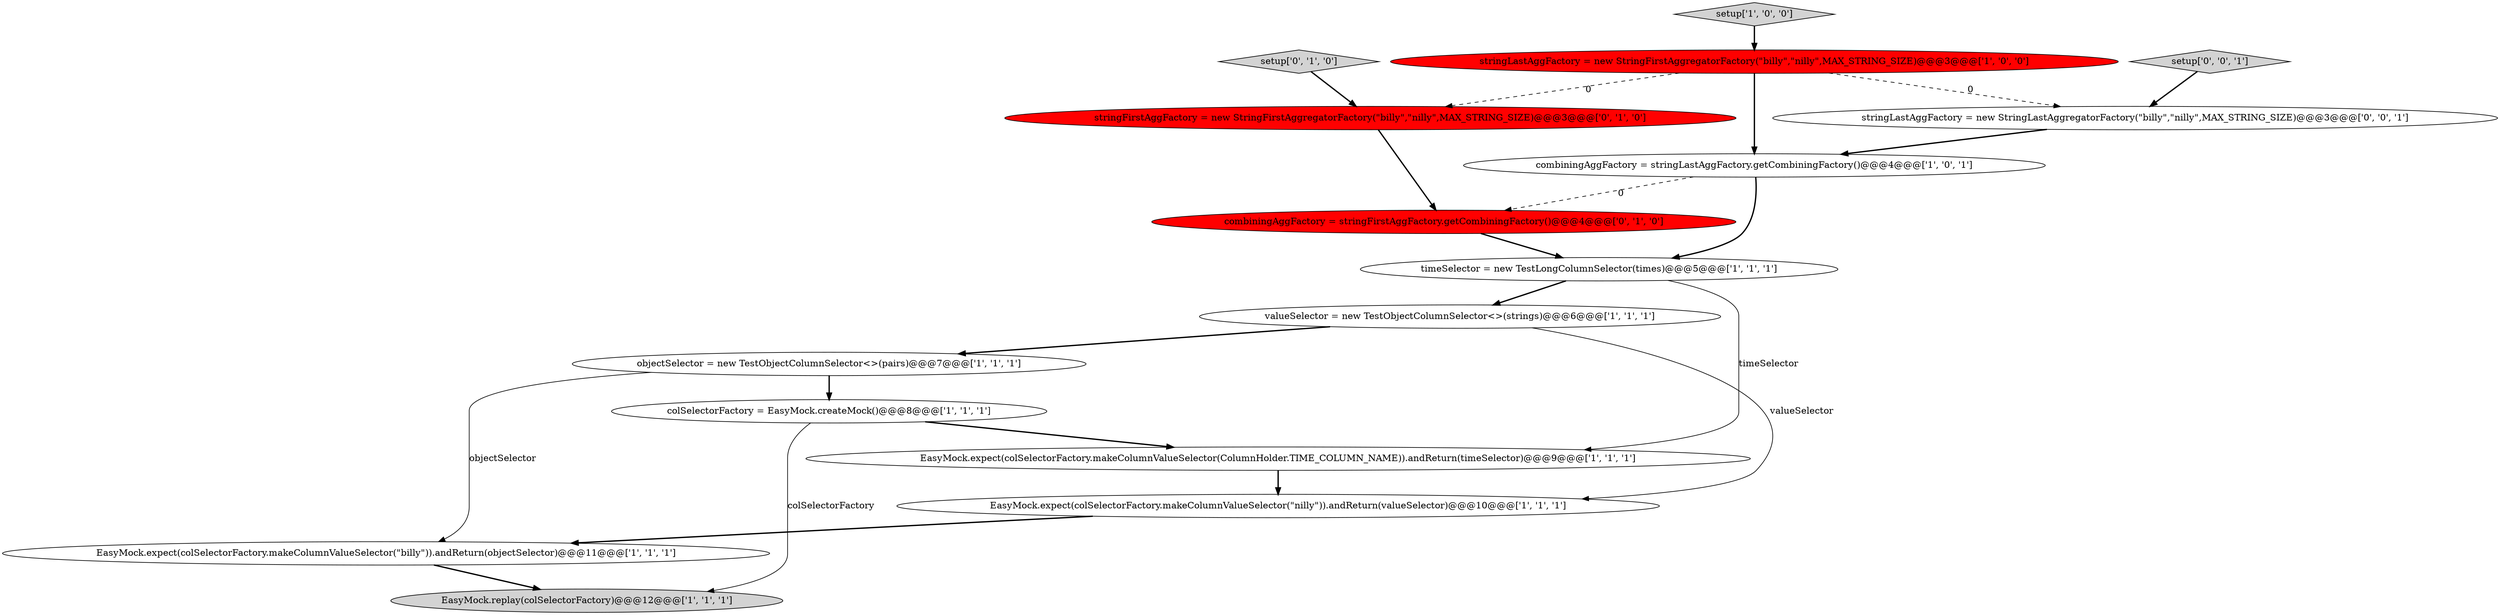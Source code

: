 digraph {
0 [style = filled, label = "objectSelector = new TestObjectColumnSelector<>(pairs)@@@7@@@['1', '1', '1']", fillcolor = white, shape = ellipse image = "AAA0AAABBB1BBB"];
3 [style = filled, label = "timeSelector = new TestLongColumnSelector(times)@@@5@@@['1', '1', '1']", fillcolor = white, shape = ellipse image = "AAA0AAABBB1BBB"];
1 [style = filled, label = "stringLastAggFactory = new StringFirstAggregatorFactory(\"billy\",\"nilly\",MAX_STRING_SIZE)@@@3@@@['1', '0', '0']", fillcolor = red, shape = ellipse image = "AAA1AAABBB1BBB"];
7 [style = filled, label = "EasyMock.expect(colSelectorFactory.makeColumnValueSelector(\"nilly\")).andReturn(valueSelector)@@@10@@@['1', '1', '1']", fillcolor = white, shape = ellipse image = "AAA0AAABBB1BBB"];
6 [style = filled, label = "valueSelector = new TestObjectColumnSelector<>(strings)@@@6@@@['1', '1', '1']", fillcolor = white, shape = ellipse image = "AAA0AAABBB1BBB"];
13 [style = filled, label = "stringFirstAggFactory = new StringFirstAggregatorFactory(\"billy\",\"nilly\",MAX_STRING_SIZE)@@@3@@@['0', '1', '0']", fillcolor = red, shape = ellipse image = "AAA1AAABBB2BBB"];
2 [style = filled, label = "setup['1', '0', '0']", fillcolor = lightgray, shape = diamond image = "AAA0AAABBB1BBB"];
10 [style = filled, label = "EasyMock.replay(colSelectorFactory)@@@12@@@['1', '1', '1']", fillcolor = lightgray, shape = ellipse image = "AAA0AAABBB1BBB"];
11 [style = filled, label = "combiningAggFactory = stringFirstAggFactory.getCombiningFactory()@@@4@@@['0', '1', '0']", fillcolor = red, shape = ellipse image = "AAA1AAABBB2BBB"];
9 [style = filled, label = "EasyMock.expect(colSelectorFactory.makeColumnValueSelector(ColumnHolder.TIME_COLUMN_NAME)).andReturn(timeSelector)@@@9@@@['1', '1', '1']", fillcolor = white, shape = ellipse image = "AAA0AAABBB1BBB"];
15 [style = filled, label = "stringLastAggFactory = new StringLastAggregatorFactory(\"billy\",\"nilly\",MAX_STRING_SIZE)@@@3@@@['0', '0', '1']", fillcolor = white, shape = ellipse image = "AAA0AAABBB3BBB"];
12 [style = filled, label = "setup['0', '1', '0']", fillcolor = lightgray, shape = diamond image = "AAA0AAABBB2BBB"];
14 [style = filled, label = "setup['0', '0', '1']", fillcolor = lightgray, shape = diamond image = "AAA0AAABBB3BBB"];
8 [style = filled, label = "combiningAggFactory = stringLastAggFactory.getCombiningFactory()@@@4@@@['1', '0', '1']", fillcolor = white, shape = ellipse image = "AAA0AAABBB1BBB"];
5 [style = filled, label = "colSelectorFactory = EasyMock.createMock()@@@8@@@['1', '1', '1']", fillcolor = white, shape = ellipse image = "AAA0AAABBB1BBB"];
4 [style = filled, label = "EasyMock.expect(colSelectorFactory.makeColumnValueSelector(\"billy\")).andReturn(objectSelector)@@@11@@@['1', '1', '1']", fillcolor = white, shape = ellipse image = "AAA0AAABBB1BBB"];
6->7 [style = solid, label="valueSelector"];
4->10 [style = bold, label=""];
1->8 [style = bold, label=""];
5->9 [style = bold, label=""];
2->1 [style = bold, label=""];
1->15 [style = dashed, label="0"];
8->3 [style = bold, label=""];
3->6 [style = bold, label=""];
6->0 [style = bold, label=""];
7->4 [style = bold, label=""];
3->9 [style = solid, label="timeSelector"];
9->7 [style = bold, label=""];
13->11 [style = bold, label=""];
1->13 [style = dashed, label="0"];
12->13 [style = bold, label=""];
11->3 [style = bold, label=""];
14->15 [style = bold, label=""];
8->11 [style = dashed, label="0"];
15->8 [style = bold, label=""];
5->10 [style = solid, label="colSelectorFactory"];
0->5 [style = bold, label=""];
0->4 [style = solid, label="objectSelector"];
}
